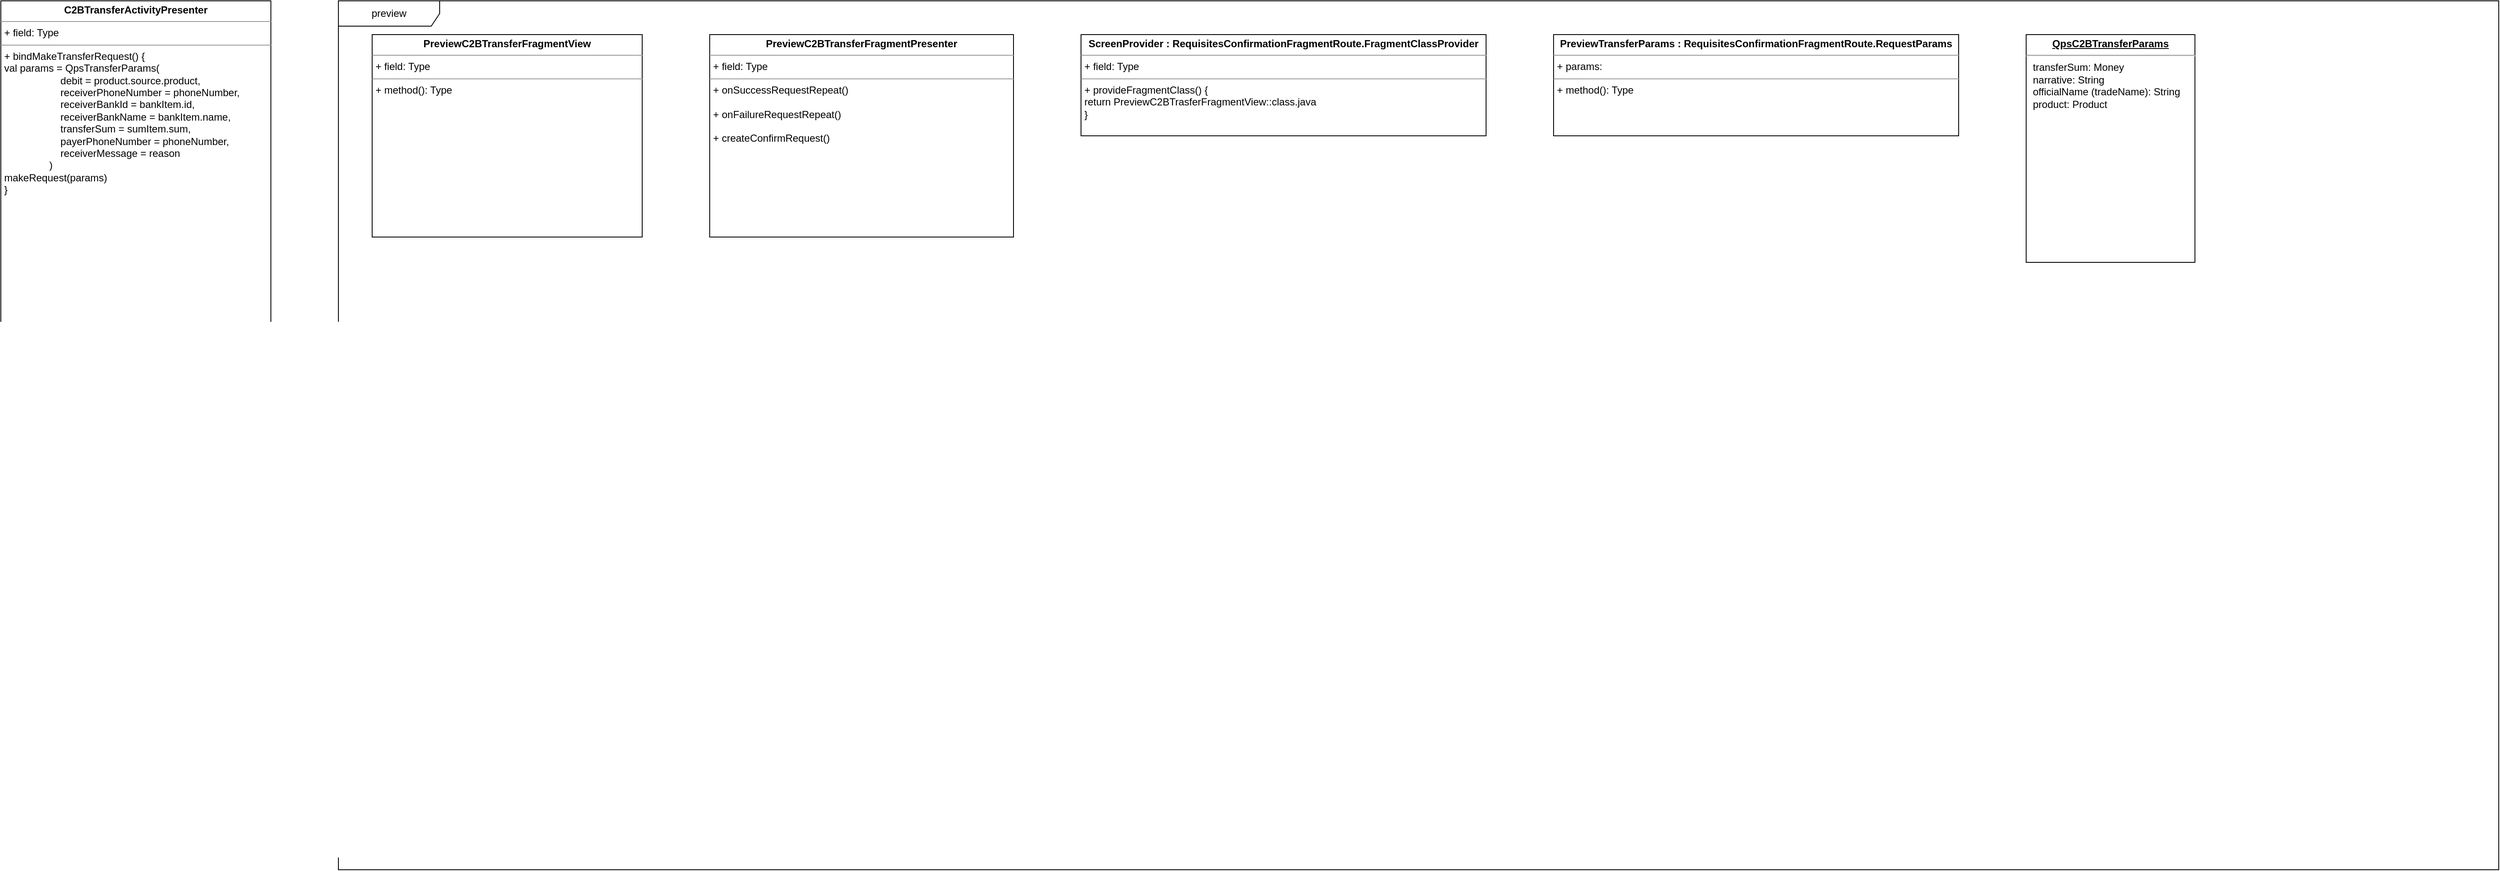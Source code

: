 <mxfile version="16.0.0" type="github">
  <diagram id="-ZJCyFaX50Rn6FW-T_H7" name="Page-1">
    <mxGraphModel dx="729" dy="396" grid="1" gridSize="10" guides="1" tooltips="1" connect="1" arrows="1" fold="1" page="1" pageScale="1" pageWidth="850" pageHeight="1100" math="0" shadow="0">
      <root>
        <mxCell id="0" />
        <mxCell id="1" parent="0" />
        <mxCell id="n2_FTlTPaUtZ0n5Y-Lv9-1" value="&lt;p style=&quot;margin: 0px ; margin-top: 4px ; text-align: center&quot;&gt;&lt;b&gt;C2BTransferActivityPresenter&lt;/b&gt;&lt;/p&gt;&lt;hr size=&quot;1&quot;&gt;&lt;p style=&quot;margin: 0px ; margin-left: 4px&quot;&gt;+ field: Type&lt;/p&gt;&lt;hr size=&quot;1&quot;&gt;&lt;p style=&quot;margin: 0px ; margin-left: 4px&quot;&gt;+ bindMakeTransferRequest() {&lt;/p&gt;&lt;p style=&quot;margin: 0px ; margin-left: 4px&quot;&gt;val params = QpsTransferParams(&lt;br&gt;&amp;nbsp;&amp;nbsp;&amp;nbsp;&amp;nbsp;&amp;nbsp;&amp;nbsp;&amp;nbsp;&amp;nbsp;&amp;nbsp;&amp;nbsp;&amp;nbsp;&amp;nbsp;&amp;nbsp;&amp;nbsp;&amp;nbsp;&amp;nbsp;&amp;nbsp;&amp;nbsp;&amp;nbsp; debit = product.source.product,&lt;br&gt;&amp;nbsp;&amp;nbsp;&amp;nbsp;&amp;nbsp;&amp;nbsp;&amp;nbsp;&amp;nbsp;&amp;nbsp;&amp;nbsp;&amp;nbsp;&amp;nbsp;&amp;nbsp;&amp;nbsp;&amp;nbsp;&amp;nbsp;&amp;nbsp;&amp;nbsp;&amp;nbsp;&amp;nbsp; receiverPhoneNumber = phoneNumber,&lt;br&gt;&amp;nbsp;&amp;nbsp;&amp;nbsp;&amp;nbsp;&amp;nbsp;&amp;nbsp;&amp;nbsp;&amp;nbsp;&amp;nbsp;&amp;nbsp;&amp;nbsp;&amp;nbsp;&amp;nbsp;&amp;nbsp;&amp;nbsp;&amp;nbsp;&amp;nbsp;&amp;nbsp;&amp;nbsp; receiverBankId = bankItem.id,&lt;br&gt;&amp;nbsp;&amp;nbsp;&amp;nbsp;&amp;nbsp;&amp;nbsp;&amp;nbsp;&amp;nbsp;&amp;nbsp;&amp;nbsp;&amp;nbsp;&amp;nbsp;&amp;nbsp;&amp;nbsp;&amp;nbsp;&amp;nbsp;&amp;nbsp;&amp;nbsp;&amp;nbsp;&amp;nbsp; receiverBankName = bankItem.name,&lt;br&gt;&amp;nbsp;&amp;nbsp;&amp;nbsp;&amp;nbsp;&amp;nbsp;&amp;nbsp;&amp;nbsp;&amp;nbsp;&amp;nbsp;&amp;nbsp;&amp;nbsp;&amp;nbsp;&amp;nbsp;&amp;nbsp;&amp;nbsp;&amp;nbsp;&amp;nbsp;&amp;nbsp;&amp;nbsp; transferSum = sumItem.sum,&lt;br&gt;&amp;nbsp;&amp;nbsp;&amp;nbsp;&amp;nbsp;&amp;nbsp;&amp;nbsp;&amp;nbsp;&amp;nbsp;&amp;nbsp;&amp;nbsp;&amp;nbsp;&amp;nbsp;&amp;nbsp;&amp;nbsp;&amp;nbsp;&amp;nbsp;&amp;nbsp;&amp;nbsp;&amp;nbsp; payerPhoneNumber = phoneNumber,&lt;br&gt;&amp;nbsp;&amp;nbsp;&amp;nbsp;&amp;nbsp;&amp;nbsp;&amp;nbsp;&amp;nbsp;&amp;nbsp;&amp;nbsp;&amp;nbsp;&amp;nbsp;&amp;nbsp;&amp;nbsp;&amp;nbsp;&amp;nbsp;&amp;nbsp;&amp;nbsp;&amp;nbsp;&amp;nbsp; receiverMessage = reason&lt;br&gt;&amp;nbsp;&amp;nbsp;&amp;nbsp;&amp;nbsp;&amp;nbsp;&amp;nbsp;&amp;nbsp;&amp;nbsp;&amp;nbsp;&amp;nbsp;&amp;nbsp;&amp;nbsp;&amp;nbsp;&amp;nbsp;&amp;nbsp; )&lt;/p&gt;&lt;p style=&quot;margin: 0px ; margin-left: 4px&quot;&gt;makeRequest(params)&lt;br&gt;&lt;/p&gt;&lt;p style=&quot;margin: 0px ; margin-left: 4px&quot;&gt;}&lt;br&gt;&lt;/p&gt;" style="verticalAlign=top;align=left;overflow=fill;fontSize=12;fontFamily=Helvetica;html=1;" parent="1" vertex="1">
          <mxGeometry x="80" y="80" width="320" height="440" as="geometry" />
        </mxCell>
        <mxCell id="tVQKjD5gCdS9pBwcH8Xz-2" value="preview" style="shape=umlFrame;whiteSpace=wrap;html=1;width=120;height=30;" vertex="1" parent="1">
          <mxGeometry x="480" y="80" width="2560" height="1030" as="geometry" />
        </mxCell>
        <mxCell id="tVQKjD5gCdS9pBwcH8Xz-3" value="&lt;p style=&quot;margin: 0px ; margin-top: 4px ; text-align: center&quot;&gt;&lt;b&gt;PreviewC2BTransferFragmentView&lt;/b&gt;&lt;/p&gt;&lt;hr size=&quot;1&quot;&gt;&lt;p style=&quot;margin: 0px ; margin-left: 4px&quot;&gt;+ field: Type&lt;/p&gt;&lt;hr size=&quot;1&quot;&gt;&lt;p style=&quot;margin: 0px ; margin-left: 4px&quot;&gt;+ method(): Type&lt;/p&gt;" style="verticalAlign=top;align=left;overflow=fill;fontSize=12;fontFamily=Helvetica;html=1;" vertex="1" parent="1">
          <mxGeometry x="520" y="120" width="320" height="240" as="geometry" />
        </mxCell>
        <mxCell id="tVQKjD5gCdS9pBwcH8Xz-4" value="&lt;p style=&quot;margin: 0px ; margin-top: 4px ; text-align: center&quot;&gt;&lt;b&gt;PreviewC2BTransferFragmentPresenter&lt;/b&gt;&lt;/p&gt;&lt;hr size=&quot;1&quot;&gt;&lt;p style=&quot;margin: 0px ; margin-left: 4px&quot;&gt;+ field: Type&lt;/p&gt;&lt;hr size=&quot;1&quot;&gt;&lt;p style=&quot;margin: 0px ; margin-left: 4px&quot;&gt;+ onSuccessRequestRepeat()&lt;/p&gt;&lt;p style=&quot;margin: 0px ; margin-left: 4px&quot;&gt;&lt;br&gt;&lt;/p&gt;&lt;p style=&quot;margin: 0px ; margin-left: 4px&quot;&gt;+ onFailureRequestRepeat()&lt;/p&gt;&lt;p style=&quot;margin: 0px ; margin-left: 4px&quot;&gt;&lt;br&gt;&lt;/p&gt;&lt;p style=&quot;margin: 0px ; margin-left: 4px&quot;&gt;+ createConfirmRequest()&lt;br&gt;&lt;/p&gt;" style="verticalAlign=top;align=left;overflow=fill;fontSize=12;fontFamily=Helvetica;html=1;" vertex="1" parent="1">
          <mxGeometry x="920" y="120" width="360" height="240" as="geometry" />
        </mxCell>
        <mxCell id="tVQKjD5gCdS9pBwcH8Xz-5" value="&lt;p style=&quot;margin: 0px ; margin-top: 4px ; text-align: center&quot;&gt;&lt;b&gt;ScreenProvider : RequisitesConfirmationFragmentRoute.FragmentClassProvider&lt;br&gt;&lt;/b&gt;&lt;/p&gt;&lt;hr size=&quot;1&quot;&gt;&lt;p style=&quot;margin: 0px ; margin-left: 4px&quot;&gt;+ field: Type&lt;/p&gt;&lt;hr size=&quot;1&quot;&gt;&lt;p style=&quot;margin: 0px ; margin-left: 4px&quot;&gt;+ provideFragmentClass() {&lt;/p&gt;&lt;p style=&quot;margin: 0px ; margin-left: 4px&quot;&gt;return PreviewC2BTrasferFragmentView::class.java&lt;br&gt;&lt;/p&gt;&lt;p style=&quot;margin: 0px ; margin-left: 4px&quot;&gt;}&lt;br&gt;&lt;/p&gt;" style="verticalAlign=top;align=left;overflow=fill;fontSize=12;fontFamily=Helvetica;html=1;" vertex="1" parent="1">
          <mxGeometry x="1360" y="120" width="480" height="120" as="geometry" />
        </mxCell>
        <mxCell id="tVQKjD5gCdS9pBwcH8Xz-6" value="&lt;p style=&quot;margin: 0px ; margin-top: 4px ; text-align: center&quot;&gt;&lt;b&gt;PreviewTransferParams : RequisitesConfirmationFragmentRoute.RequestParams&lt;br&gt;&lt;/b&gt;&lt;/p&gt;&lt;hr size=&quot;1&quot;&gt;&lt;p style=&quot;margin: 0px ; margin-left: 4px&quot;&gt;+ params: &lt;br&gt;&lt;/p&gt;&lt;hr size=&quot;1&quot;&gt;&lt;p style=&quot;margin: 0px ; margin-left: 4px&quot;&gt;+ method(): Type&lt;/p&gt;" style="verticalAlign=top;align=left;overflow=fill;fontSize=12;fontFamily=Helvetica;html=1;" vertex="1" parent="1">
          <mxGeometry x="1920" y="120" width="480" height="120" as="geometry" />
        </mxCell>
        <mxCell id="tVQKjD5gCdS9pBwcH8Xz-8" value="&lt;p style=&quot;margin: 0px ; margin-top: 4px ; text-align: center ; text-decoration: underline&quot;&gt;&lt;b&gt;QpsC2BTransferParams&lt;/b&gt;&lt;/p&gt;&lt;hr&gt;&lt;p style=&quot;margin: 0px ; margin-left: 8px&quot;&gt;transferSum: Money&lt;/p&gt;&lt;p style=&quot;margin: 0px ; margin-left: 8px&quot;&gt;narrative: String&lt;/p&gt;&lt;p style=&quot;margin: 0px ; margin-left: 8px&quot;&gt;officialName (tradeName): String&lt;br&gt;&lt;/p&gt;&lt;p style=&quot;margin: 0px ; margin-left: 8px&quot;&gt;product: Product&lt;/p&gt;" style="verticalAlign=top;align=left;overflow=fill;fontSize=12;fontFamily=Helvetica;html=1;" vertex="1" parent="1">
          <mxGeometry x="2480" y="120" width="200" height="270" as="geometry" />
        </mxCell>
      </root>
    </mxGraphModel>
  </diagram>
</mxfile>
